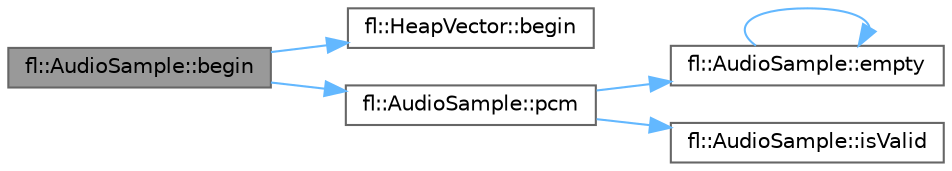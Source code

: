 digraph "fl::AudioSample::begin"
{
 // INTERACTIVE_SVG=YES
 // LATEX_PDF_SIZE
  bgcolor="transparent";
  edge [fontname=Helvetica,fontsize=10,labelfontname=Helvetica,labelfontsize=10];
  node [fontname=Helvetica,fontsize=10,shape=box,height=0.2,width=0.4];
  rankdir="LR";
  Node1 [id="Node000001",label="fl::AudioSample::begin",height=0.2,width=0.4,color="gray40", fillcolor="grey60", style="filled", fontcolor="black",tooltip=" "];
  Node1 -> Node2 [id="edge1_Node000001_Node000002",color="steelblue1",style="solid",tooltip=" "];
  Node2 [id="Node000002",label="fl::HeapVector::begin",height=0.2,width=0.4,color="grey40", fillcolor="white", style="filled",URL="$db/ddd/classfl_1_1_heap_vector_abf4ff9ae5ba624f90a8300564a8a888b.html#abf4ff9ae5ba624f90a8300564a8a888b",tooltip=" "];
  Node1 -> Node3 [id="edge2_Node000001_Node000003",color="steelblue1",style="solid",tooltip=" "];
  Node3 [id="Node000003",label="fl::AudioSample::pcm",height=0.2,width=0.4,color="grey40", fillcolor="white", style="filled",URL="$d0/de1/classfl_1_1_audio_sample_a1e832f8e8093a7464089e7b41bebe089.html#a1e832f8e8093a7464089e7b41bebe089",tooltip=" "];
  Node3 -> Node4 [id="edge3_Node000003_Node000004",color="steelblue1",style="solid",tooltip=" "];
  Node4 [id="Node000004",label="fl::AudioSample::empty",height=0.2,width=0.4,color="grey40", fillcolor="white", style="filled",URL="$d0/de1/classfl_1_1_audio_sample_afe988920e20628a1cac954ba48885e4a.html#afe988920e20628a1cac954ba48885e4a",tooltip=" "];
  Node4 -> Node4 [id="edge4_Node000004_Node000004",color="steelblue1",style="solid",tooltip=" "];
  Node3 -> Node5 [id="edge5_Node000003_Node000005",color="steelblue1",style="solid",tooltip=" "];
  Node5 [id="Node000005",label="fl::AudioSample::isValid",height=0.2,width=0.4,color="grey40", fillcolor="white", style="filled",URL="$d0/de1/classfl_1_1_audio_sample_a787afa32bf4171d89070085579b9b1e5.html#a787afa32bf4171d89070085579b9b1e5",tooltip=" "];
}
